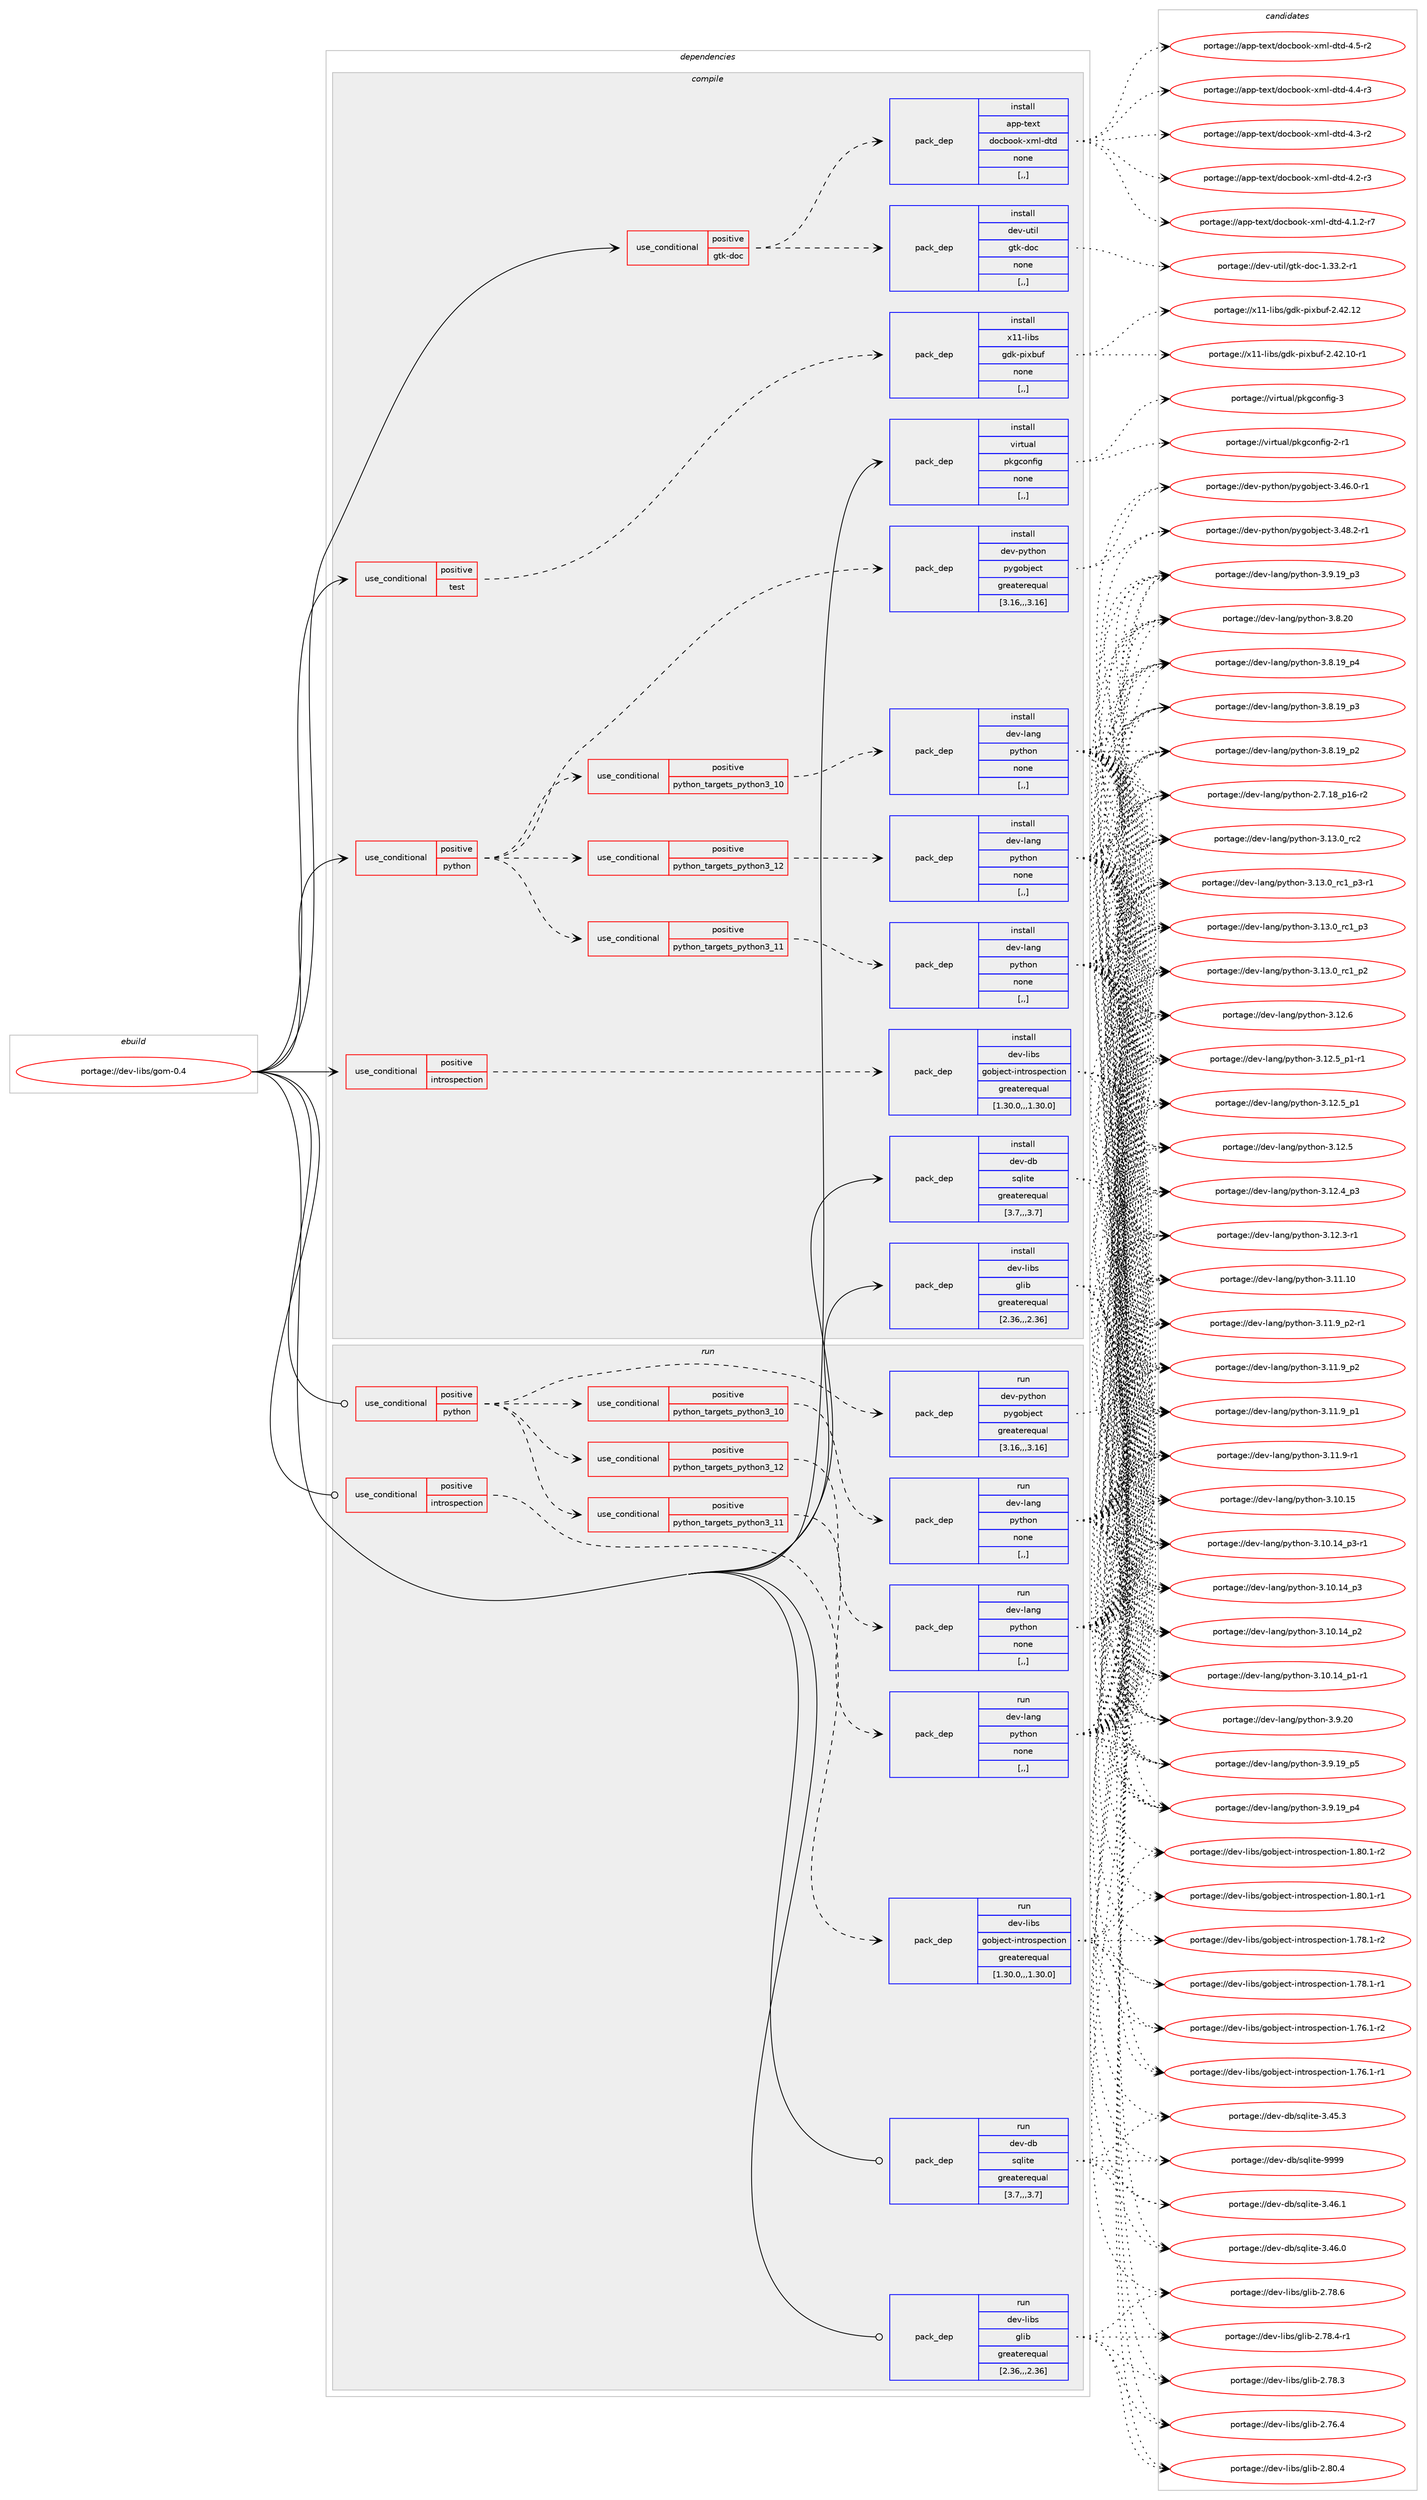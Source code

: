 digraph prolog {

# *************
# Graph options
# *************

newrank=true;
concentrate=true;
compound=true;
graph [rankdir=LR,fontname=Helvetica,fontsize=10,ranksep=1.5];#, ranksep=2.5, nodesep=0.2];
edge  [arrowhead=vee];
node  [fontname=Helvetica,fontsize=10];

# **********
# The ebuild
# **********

subgraph cluster_leftcol {
color=gray;
label=<<i>ebuild</i>>;
id [label="portage://dev-libs/gom-0.4", color=red, width=4, href="../dev-libs/gom-0.4.svg"];
}

# ****************
# The dependencies
# ****************

subgraph cluster_midcol {
color=gray;
label=<<i>dependencies</i>>;
subgraph cluster_compile {
fillcolor="#eeeeee";
style=filled;
label=<<i>compile</i>>;
subgraph cond156563 {
dependency602682 [label=<<TABLE BORDER="0" CELLBORDER="1" CELLSPACING="0" CELLPADDING="4"><TR><TD ROWSPAN="3" CELLPADDING="10">use_conditional</TD></TR><TR><TD>positive</TD></TR><TR><TD>gtk-doc</TD></TR></TABLE>>, shape=none, color=red];
subgraph pack441375 {
dependency602683 [label=<<TABLE BORDER="0" CELLBORDER="1" CELLSPACING="0" CELLPADDING="4" WIDTH="220"><TR><TD ROWSPAN="6" CELLPADDING="30">pack_dep</TD></TR><TR><TD WIDTH="110">install</TD></TR><TR><TD>dev-util</TD></TR><TR><TD>gtk-doc</TD></TR><TR><TD>none</TD></TR><TR><TD>[,,]</TD></TR></TABLE>>, shape=none, color=blue];
}
dependency602682:e -> dependency602683:w [weight=20,style="dashed",arrowhead="vee"];
subgraph pack441376 {
dependency602684 [label=<<TABLE BORDER="0" CELLBORDER="1" CELLSPACING="0" CELLPADDING="4" WIDTH="220"><TR><TD ROWSPAN="6" CELLPADDING="30">pack_dep</TD></TR><TR><TD WIDTH="110">install</TD></TR><TR><TD>app-text</TD></TR><TR><TD>docbook-xml-dtd</TD></TR><TR><TD>none</TD></TR><TR><TD>[,,]</TD></TR></TABLE>>, shape=none, color=blue];
}
dependency602682:e -> dependency602684:w [weight=20,style="dashed",arrowhead="vee"];
}
id:e -> dependency602682:w [weight=20,style="solid",arrowhead="vee"];
subgraph cond156564 {
dependency602685 [label=<<TABLE BORDER="0" CELLBORDER="1" CELLSPACING="0" CELLPADDING="4"><TR><TD ROWSPAN="3" CELLPADDING="10">use_conditional</TD></TR><TR><TD>positive</TD></TR><TR><TD>introspection</TD></TR></TABLE>>, shape=none, color=red];
subgraph pack441377 {
dependency602686 [label=<<TABLE BORDER="0" CELLBORDER="1" CELLSPACING="0" CELLPADDING="4" WIDTH="220"><TR><TD ROWSPAN="6" CELLPADDING="30">pack_dep</TD></TR><TR><TD WIDTH="110">install</TD></TR><TR><TD>dev-libs</TD></TR><TR><TD>gobject-introspection</TD></TR><TR><TD>greaterequal</TD></TR><TR><TD>[1.30.0,,,1.30.0]</TD></TR></TABLE>>, shape=none, color=blue];
}
dependency602685:e -> dependency602686:w [weight=20,style="dashed",arrowhead="vee"];
}
id:e -> dependency602685:w [weight=20,style="solid",arrowhead="vee"];
subgraph cond156565 {
dependency602687 [label=<<TABLE BORDER="0" CELLBORDER="1" CELLSPACING="0" CELLPADDING="4"><TR><TD ROWSPAN="3" CELLPADDING="10">use_conditional</TD></TR><TR><TD>positive</TD></TR><TR><TD>python</TD></TR></TABLE>>, shape=none, color=red];
subgraph cond156566 {
dependency602688 [label=<<TABLE BORDER="0" CELLBORDER="1" CELLSPACING="0" CELLPADDING="4"><TR><TD ROWSPAN="3" CELLPADDING="10">use_conditional</TD></TR><TR><TD>positive</TD></TR><TR><TD>python_targets_python3_10</TD></TR></TABLE>>, shape=none, color=red];
subgraph pack441378 {
dependency602689 [label=<<TABLE BORDER="0" CELLBORDER="1" CELLSPACING="0" CELLPADDING="4" WIDTH="220"><TR><TD ROWSPAN="6" CELLPADDING="30">pack_dep</TD></TR><TR><TD WIDTH="110">install</TD></TR><TR><TD>dev-lang</TD></TR><TR><TD>python</TD></TR><TR><TD>none</TD></TR><TR><TD>[,,]</TD></TR></TABLE>>, shape=none, color=blue];
}
dependency602688:e -> dependency602689:w [weight=20,style="dashed",arrowhead="vee"];
}
dependency602687:e -> dependency602688:w [weight=20,style="dashed",arrowhead="vee"];
subgraph cond156567 {
dependency602690 [label=<<TABLE BORDER="0" CELLBORDER="1" CELLSPACING="0" CELLPADDING="4"><TR><TD ROWSPAN="3" CELLPADDING="10">use_conditional</TD></TR><TR><TD>positive</TD></TR><TR><TD>python_targets_python3_11</TD></TR></TABLE>>, shape=none, color=red];
subgraph pack441379 {
dependency602691 [label=<<TABLE BORDER="0" CELLBORDER="1" CELLSPACING="0" CELLPADDING="4" WIDTH="220"><TR><TD ROWSPAN="6" CELLPADDING="30">pack_dep</TD></TR><TR><TD WIDTH="110">install</TD></TR><TR><TD>dev-lang</TD></TR><TR><TD>python</TD></TR><TR><TD>none</TD></TR><TR><TD>[,,]</TD></TR></TABLE>>, shape=none, color=blue];
}
dependency602690:e -> dependency602691:w [weight=20,style="dashed",arrowhead="vee"];
}
dependency602687:e -> dependency602690:w [weight=20,style="dashed",arrowhead="vee"];
subgraph cond156568 {
dependency602692 [label=<<TABLE BORDER="0" CELLBORDER="1" CELLSPACING="0" CELLPADDING="4"><TR><TD ROWSPAN="3" CELLPADDING="10">use_conditional</TD></TR><TR><TD>positive</TD></TR><TR><TD>python_targets_python3_12</TD></TR></TABLE>>, shape=none, color=red];
subgraph pack441380 {
dependency602693 [label=<<TABLE BORDER="0" CELLBORDER="1" CELLSPACING="0" CELLPADDING="4" WIDTH="220"><TR><TD ROWSPAN="6" CELLPADDING="30">pack_dep</TD></TR><TR><TD WIDTH="110">install</TD></TR><TR><TD>dev-lang</TD></TR><TR><TD>python</TD></TR><TR><TD>none</TD></TR><TR><TD>[,,]</TD></TR></TABLE>>, shape=none, color=blue];
}
dependency602692:e -> dependency602693:w [weight=20,style="dashed",arrowhead="vee"];
}
dependency602687:e -> dependency602692:w [weight=20,style="dashed",arrowhead="vee"];
subgraph pack441381 {
dependency602694 [label=<<TABLE BORDER="0" CELLBORDER="1" CELLSPACING="0" CELLPADDING="4" WIDTH="220"><TR><TD ROWSPAN="6" CELLPADDING="30">pack_dep</TD></TR><TR><TD WIDTH="110">install</TD></TR><TR><TD>dev-python</TD></TR><TR><TD>pygobject</TD></TR><TR><TD>greaterequal</TD></TR><TR><TD>[3.16,,,3.16]</TD></TR></TABLE>>, shape=none, color=blue];
}
dependency602687:e -> dependency602694:w [weight=20,style="dashed",arrowhead="vee"];
}
id:e -> dependency602687:w [weight=20,style="solid",arrowhead="vee"];
subgraph cond156569 {
dependency602695 [label=<<TABLE BORDER="0" CELLBORDER="1" CELLSPACING="0" CELLPADDING="4"><TR><TD ROWSPAN="3" CELLPADDING="10">use_conditional</TD></TR><TR><TD>positive</TD></TR><TR><TD>test</TD></TR></TABLE>>, shape=none, color=red];
subgraph pack441382 {
dependency602696 [label=<<TABLE BORDER="0" CELLBORDER="1" CELLSPACING="0" CELLPADDING="4" WIDTH="220"><TR><TD ROWSPAN="6" CELLPADDING="30">pack_dep</TD></TR><TR><TD WIDTH="110">install</TD></TR><TR><TD>x11-libs</TD></TR><TR><TD>gdk-pixbuf</TD></TR><TR><TD>none</TD></TR><TR><TD>[,,]</TD></TR></TABLE>>, shape=none, color=blue];
}
dependency602695:e -> dependency602696:w [weight=20,style="dashed",arrowhead="vee"];
}
id:e -> dependency602695:w [weight=20,style="solid",arrowhead="vee"];
subgraph pack441383 {
dependency602697 [label=<<TABLE BORDER="0" CELLBORDER="1" CELLSPACING="0" CELLPADDING="4" WIDTH="220"><TR><TD ROWSPAN="6" CELLPADDING="30">pack_dep</TD></TR><TR><TD WIDTH="110">install</TD></TR><TR><TD>dev-db</TD></TR><TR><TD>sqlite</TD></TR><TR><TD>greaterequal</TD></TR><TR><TD>[3.7,,,3.7]</TD></TR></TABLE>>, shape=none, color=blue];
}
id:e -> dependency602697:w [weight=20,style="solid",arrowhead="vee"];
subgraph pack441384 {
dependency602698 [label=<<TABLE BORDER="0" CELLBORDER="1" CELLSPACING="0" CELLPADDING="4" WIDTH="220"><TR><TD ROWSPAN="6" CELLPADDING="30">pack_dep</TD></TR><TR><TD WIDTH="110">install</TD></TR><TR><TD>dev-libs</TD></TR><TR><TD>glib</TD></TR><TR><TD>greaterequal</TD></TR><TR><TD>[2.36,,,2.36]</TD></TR></TABLE>>, shape=none, color=blue];
}
id:e -> dependency602698:w [weight=20,style="solid",arrowhead="vee"];
subgraph pack441385 {
dependency602699 [label=<<TABLE BORDER="0" CELLBORDER="1" CELLSPACING="0" CELLPADDING="4" WIDTH="220"><TR><TD ROWSPAN="6" CELLPADDING="30">pack_dep</TD></TR><TR><TD WIDTH="110">install</TD></TR><TR><TD>virtual</TD></TR><TR><TD>pkgconfig</TD></TR><TR><TD>none</TD></TR><TR><TD>[,,]</TD></TR></TABLE>>, shape=none, color=blue];
}
id:e -> dependency602699:w [weight=20,style="solid",arrowhead="vee"];
}
subgraph cluster_compileandrun {
fillcolor="#eeeeee";
style=filled;
label=<<i>compile and run</i>>;
}
subgraph cluster_run {
fillcolor="#eeeeee";
style=filled;
label=<<i>run</i>>;
subgraph cond156570 {
dependency602700 [label=<<TABLE BORDER="0" CELLBORDER="1" CELLSPACING="0" CELLPADDING="4"><TR><TD ROWSPAN="3" CELLPADDING="10">use_conditional</TD></TR><TR><TD>positive</TD></TR><TR><TD>introspection</TD></TR></TABLE>>, shape=none, color=red];
subgraph pack441386 {
dependency602701 [label=<<TABLE BORDER="0" CELLBORDER="1" CELLSPACING="0" CELLPADDING="4" WIDTH="220"><TR><TD ROWSPAN="6" CELLPADDING="30">pack_dep</TD></TR><TR><TD WIDTH="110">run</TD></TR><TR><TD>dev-libs</TD></TR><TR><TD>gobject-introspection</TD></TR><TR><TD>greaterequal</TD></TR><TR><TD>[1.30.0,,,1.30.0]</TD></TR></TABLE>>, shape=none, color=blue];
}
dependency602700:e -> dependency602701:w [weight=20,style="dashed",arrowhead="vee"];
}
id:e -> dependency602700:w [weight=20,style="solid",arrowhead="odot"];
subgraph cond156571 {
dependency602702 [label=<<TABLE BORDER="0" CELLBORDER="1" CELLSPACING="0" CELLPADDING="4"><TR><TD ROWSPAN="3" CELLPADDING="10">use_conditional</TD></TR><TR><TD>positive</TD></TR><TR><TD>python</TD></TR></TABLE>>, shape=none, color=red];
subgraph cond156572 {
dependency602703 [label=<<TABLE BORDER="0" CELLBORDER="1" CELLSPACING="0" CELLPADDING="4"><TR><TD ROWSPAN="3" CELLPADDING="10">use_conditional</TD></TR><TR><TD>positive</TD></TR><TR><TD>python_targets_python3_10</TD></TR></TABLE>>, shape=none, color=red];
subgraph pack441387 {
dependency602704 [label=<<TABLE BORDER="0" CELLBORDER="1" CELLSPACING="0" CELLPADDING="4" WIDTH="220"><TR><TD ROWSPAN="6" CELLPADDING="30">pack_dep</TD></TR><TR><TD WIDTH="110">run</TD></TR><TR><TD>dev-lang</TD></TR><TR><TD>python</TD></TR><TR><TD>none</TD></TR><TR><TD>[,,]</TD></TR></TABLE>>, shape=none, color=blue];
}
dependency602703:e -> dependency602704:w [weight=20,style="dashed",arrowhead="vee"];
}
dependency602702:e -> dependency602703:w [weight=20,style="dashed",arrowhead="vee"];
subgraph cond156573 {
dependency602705 [label=<<TABLE BORDER="0" CELLBORDER="1" CELLSPACING="0" CELLPADDING="4"><TR><TD ROWSPAN="3" CELLPADDING="10">use_conditional</TD></TR><TR><TD>positive</TD></TR><TR><TD>python_targets_python3_11</TD></TR></TABLE>>, shape=none, color=red];
subgraph pack441388 {
dependency602706 [label=<<TABLE BORDER="0" CELLBORDER="1" CELLSPACING="0" CELLPADDING="4" WIDTH="220"><TR><TD ROWSPAN="6" CELLPADDING="30">pack_dep</TD></TR><TR><TD WIDTH="110">run</TD></TR><TR><TD>dev-lang</TD></TR><TR><TD>python</TD></TR><TR><TD>none</TD></TR><TR><TD>[,,]</TD></TR></TABLE>>, shape=none, color=blue];
}
dependency602705:e -> dependency602706:w [weight=20,style="dashed",arrowhead="vee"];
}
dependency602702:e -> dependency602705:w [weight=20,style="dashed",arrowhead="vee"];
subgraph cond156574 {
dependency602707 [label=<<TABLE BORDER="0" CELLBORDER="1" CELLSPACING="0" CELLPADDING="4"><TR><TD ROWSPAN="3" CELLPADDING="10">use_conditional</TD></TR><TR><TD>positive</TD></TR><TR><TD>python_targets_python3_12</TD></TR></TABLE>>, shape=none, color=red];
subgraph pack441389 {
dependency602708 [label=<<TABLE BORDER="0" CELLBORDER="1" CELLSPACING="0" CELLPADDING="4" WIDTH="220"><TR><TD ROWSPAN="6" CELLPADDING="30">pack_dep</TD></TR><TR><TD WIDTH="110">run</TD></TR><TR><TD>dev-lang</TD></TR><TR><TD>python</TD></TR><TR><TD>none</TD></TR><TR><TD>[,,]</TD></TR></TABLE>>, shape=none, color=blue];
}
dependency602707:e -> dependency602708:w [weight=20,style="dashed",arrowhead="vee"];
}
dependency602702:e -> dependency602707:w [weight=20,style="dashed",arrowhead="vee"];
subgraph pack441390 {
dependency602709 [label=<<TABLE BORDER="0" CELLBORDER="1" CELLSPACING="0" CELLPADDING="4" WIDTH="220"><TR><TD ROWSPAN="6" CELLPADDING="30">pack_dep</TD></TR><TR><TD WIDTH="110">run</TD></TR><TR><TD>dev-python</TD></TR><TR><TD>pygobject</TD></TR><TR><TD>greaterequal</TD></TR><TR><TD>[3.16,,,3.16]</TD></TR></TABLE>>, shape=none, color=blue];
}
dependency602702:e -> dependency602709:w [weight=20,style="dashed",arrowhead="vee"];
}
id:e -> dependency602702:w [weight=20,style="solid",arrowhead="odot"];
subgraph pack441391 {
dependency602710 [label=<<TABLE BORDER="0" CELLBORDER="1" CELLSPACING="0" CELLPADDING="4" WIDTH="220"><TR><TD ROWSPAN="6" CELLPADDING="30">pack_dep</TD></TR><TR><TD WIDTH="110">run</TD></TR><TR><TD>dev-db</TD></TR><TR><TD>sqlite</TD></TR><TR><TD>greaterequal</TD></TR><TR><TD>[3.7,,,3.7]</TD></TR></TABLE>>, shape=none, color=blue];
}
id:e -> dependency602710:w [weight=20,style="solid",arrowhead="odot"];
subgraph pack441392 {
dependency602711 [label=<<TABLE BORDER="0" CELLBORDER="1" CELLSPACING="0" CELLPADDING="4" WIDTH="220"><TR><TD ROWSPAN="6" CELLPADDING="30">pack_dep</TD></TR><TR><TD WIDTH="110">run</TD></TR><TR><TD>dev-libs</TD></TR><TR><TD>glib</TD></TR><TR><TD>greaterequal</TD></TR><TR><TD>[2.36,,,2.36]</TD></TR></TABLE>>, shape=none, color=blue];
}
id:e -> dependency602711:w [weight=20,style="solid",arrowhead="odot"];
}
}

# **************
# The candidates
# **************

subgraph cluster_choices {
rank=same;
color=gray;
label=<<i>candidates</i>>;

subgraph choice441375 {
color=black;
nodesep=1;
choice10010111845117116105108471031161074510011199454946515146504511449 [label="portage://dev-util/gtk-doc-1.33.2-r1", color=red, width=4,href="../dev-util/gtk-doc-1.33.2-r1.svg"];
dependency602683:e -> choice10010111845117116105108471031161074510011199454946515146504511449:w [style=dotted,weight="100"];
}
subgraph choice441376 {
color=black;
nodesep=1;
choice97112112451161011201164710011199981111111074512010910845100116100455246534511450 [label="portage://app-text/docbook-xml-dtd-4.5-r2", color=red, width=4,href="../app-text/docbook-xml-dtd-4.5-r2.svg"];
choice97112112451161011201164710011199981111111074512010910845100116100455246524511451 [label="portage://app-text/docbook-xml-dtd-4.4-r3", color=red, width=4,href="../app-text/docbook-xml-dtd-4.4-r3.svg"];
choice97112112451161011201164710011199981111111074512010910845100116100455246514511450 [label="portage://app-text/docbook-xml-dtd-4.3-r2", color=red, width=4,href="../app-text/docbook-xml-dtd-4.3-r2.svg"];
choice97112112451161011201164710011199981111111074512010910845100116100455246504511451 [label="portage://app-text/docbook-xml-dtd-4.2-r3", color=red, width=4,href="../app-text/docbook-xml-dtd-4.2-r3.svg"];
choice971121124511610112011647100111999811111110745120109108451001161004552464946504511455 [label="portage://app-text/docbook-xml-dtd-4.1.2-r7", color=red, width=4,href="../app-text/docbook-xml-dtd-4.1.2-r7.svg"];
dependency602684:e -> choice97112112451161011201164710011199981111111074512010910845100116100455246534511450:w [style=dotted,weight="100"];
dependency602684:e -> choice97112112451161011201164710011199981111111074512010910845100116100455246524511451:w [style=dotted,weight="100"];
dependency602684:e -> choice97112112451161011201164710011199981111111074512010910845100116100455246514511450:w [style=dotted,weight="100"];
dependency602684:e -> choice97112112451161011201164710011199981111111074512010910845100116100455246504511451:w [style=dotted,weight="100"];
dependency602684:e -> choice971121124511610112011647100111999811111110745120109108451001161004552464946504511455:w [style=dotted,weight="100"];
}
subgraph choice441377 {
color=black;
nodesep=1;
choice10010111845108105981154710311198106101991164510511011611411111511210199116105111110454946564846494511450 [label="portage://dev-libs/gobject-introspection-1.80.1-r2", color=red, width=4,href="../dev-libs/gobject-introspection-1.80.1-r2.svg"];
choice10010111845108105981154710311198106101991164510511011611411111511210199116105111110454946564846494511449 [label="portage://dev-libs/gobject-introspection-1.80.1-r1", color=red, width=4,href="../dev-libs/gobject-introspection-1.80.1-r1.svg"];
choice10010111845108105981154710311198106101991164510511011611411111511210199116105111110454946555646494511450 [label="portage://dev-libs/gobject-introspection-1.78.1-r2", color=red, width=4,href="../dev-libs/gobject-introspection-1.78.1-r2.svg"];
choice10010111845108105981154710311198106101991164510511011611411111511210199116105111110454946555646494511449 [label="portage://dev-libs/gobject-introspection-1.78.1-r1", color=red, width=4,href="../dev-libs/gobject-introspection-1.78.1-r1.svg"];
choice10010111845108105981154710311198106101991164510511011611411111511210199116105111110454946555446494511450 [label="portage://dev-libs/gobject-introspection-1.76.1-r2", color=red, width=4,href="../dev-libs/gobject-introspection-1.76.1-r2.svg"];
choice10010111845108105981154710311198106101991164510511011611411111511210199116105111110454946555446494511449 [label="portage://dev-libs/gobject-introspection-1.76.1-r1", color=red, width=4,href="../dev-libs/gobject-introspection-1.76.1-r1.svg"];
dependency602686:e -> choice10010111845108105981154710311198106101991164510511011611411111511210199116105111110454946564846494511450:w [style=dotted,weight="100"];
dependency602686:e -> choice10010111845108105981154710311198106101991164510511011611411111511210199116105111110454946564846494511449:w [style=dotted,weight="100"];
dependency602686:e -> choice10010111845108105981154710311198106101991164510511011611411111511210199116105111110454946555646494511450:w [style=dotted,weight="100"];
dependency602686:e -> choice10010111845108105981154710311198106101991164510511011611411111511210199116105111110454946555646494511449:w [style=dotted,weight="100"];
dependency602686:e -> choice10010111845108105981154710311198106101991164510511011611411111511210199116105111110454946555446494511450:w [style=dotted,weight="100"];
dependency602686:e -> choice10010111845108105981154710311198106101991164510511011611411111511210199116105111110454946555446494511449:w [style=dotted,weight="100"];
}
subgraph choice441378 {
color=black;
nodesep=1;
choice10010111845108971101034711212111610411111045514649514648951149950 [label="portage://dev-lang/python-3.13.0_rc2", color=red, width=4,href="../dev-lang/python-3.13.0_rc2.svg"];
choice1001011184510897110103471121211161041111104551464951464895114994995112514511449 [label="portage://dev-lang/python-3.13.0_rc1_p3-r1", color=red, width=4,href="../dev-lang/python-3.13.0_rc1_p3-r1.svg"];
choice100101118451089711010347112121116104111110455146495146489511499499511251 [label="portage://dev-lang/python-3.13.0_rc1_p3", color=red, width=4,href="../dev-lang/python-3.13.0_rc1_p3.svg"];
choice100101118451089711010347112121116104111110455146495146489511499499511250 [label="portage://dev-lang/python-3.13.0_rc1_p2", color=red, width=4,href="../dev-lang/python-3.13.0_rc1_p2.svg"];
choice10010111845108971101034711212111610411111045514649504654 [label="portage://dev-lang/python-3.12.6", color=red, width=4,href="../dev-lang/python-3.12.6.svg"];
choice1001011184510897110103471121211161041111104551464950465395112494511449 [label="portage://dev-lang/python-3.12.5_p1-r1", color=red, width=4,href="../dev-lang/python-3.12.5_p1-r1.svg"];
choice100101118451089711010347112121116104111110455146495046539511249 [label="portage://dev-lang/python-3.12.5_p1", color=red, width=4,href="../dev-lang/python-3.12.5_p1.svg"];
choice10010111845108971101034711212111610411111045514649504653 [label="portage://dev-lang/python-3.12.5", color=red, width=4,href="../dev-lang/python-3.12.5.svg"];
choice100101118451089711010347112121116104111110455146495046529511251 [label="portage://dev-lang/python-3.12.4_p3", color=red, width=4,href="../dev-lang/python-3.12.4_p3.svg"];
choice100101118451089711010347112121116104111110455146495046514511449 [label="portage://dev-lang/python-3.12.3-r1", color=red, width=4,href="../dev-lang/python-3.12.3-r1.svg"];
choice1001011184510897110103471121211161041111104551464949464948 [label="portage://dev-lang/python-3.11.10", color=red, width=4,href="../dev-lang/python-3.11.10.svg"];
choice1001011184510897110103471121211161041111104551464949465795112504511449 [label="portage://dev-lang/python-3.11.9_p2-r1", color=red, width=4,href="../dev-lang/python-3.11.9_p2-r1.svg"];
choice100101118451089711010347112121116104111110455146494946579511250 [label="portage://dev-lang/python-3.11.9_p2", color=red, width=4,href="../dev-lang/python-3.11.9_p2.svg"];
choice100101118451089711010347112121116104111110455146494946579511249 [label="portage://dev-lang/python-3.11.9_p1", color=red, width=4,href="../dev-lang/python-3.11.9_p1.svg"];
choice100101118451089711010347112121116104111110455146494946574511449 [label="portage://dev-lang/python-3.11.9-r1", color=red, width=4,href="../dev-lang/python-3.11.9-r1.svg"];
choice1001011184510897110103471121211161041111104551464948464953 [label="portage://dev-lang/python-3.10.15", color=red, width=4,href="../dev-lang/python-3.10.15.svg"];
choice100101118451089711010347112121116104111110455146494846495295112514511449 [label="portage://dev-lang/python-3.10.14_p3-r1", color=red, width=4,href="../dev-lang/python-3.10.14_p3-r1.svg"];
choice10010111845108971101034711212111610411111045514649484649529511251 [label="portage://dev-lang/python-3.10.14_p3", color=red, width=4,href="../dev-lang/python-3.10.14_p3.svg"];
choice10010111845108971101034711212111610411111045514649484649529511250 [label="portage://dev-lang/python-3.10.14_p2", color=red, width=4,href="../dev-lang/python-3.10.14_p2.svg"];
choice100101118451089711010347112121116104111110455146494846495295112494511449 [label="portage://dev-lang/python-3.10.14_p1-r1", color=red, width=4,href="../dev-lang/python-3.10.14_p1-r1.svg"];
choice10010111845108971101034711212111610411111045514657465048 [label="portage://dev-lang/python-3.9.20", color=red, width=4,href="../dev-lang/python-3.9.20.svg"];
choice100101118451089711010347112121116104111110455146574649579511253 [label="portage://dev-lang/python-3.9.19_p5", color=red, width=4,href="../dev-lang/python-3.9.19_p5.svg"];
choice100101118451089711010347112121116104111110455146574649579511252 [label="portage://dev-lang/python-3.9.19_p4", color=red, width=4,href="../dev-lang/python-3.9.19_p4.svg"];
choice100101118451089711010347112121116104111110455146574649579511251 [label="portage://dev-lang/python-3.9.19_p3", color=red, width=4,href="../dev-lang/python-3.9.19_p3.svg"];
choice10010111845108971101034711212111610411111045514656465048 [label="portage://dev-lang/python-3.8.20", color=red, width=4,href="../dev-lang/python-3.8.20.svg"];
choice100101118451089711010347112121116104111110455146564649579511252 [label="portage://dev-lang/python-3.8.19_p4", color=red, width=4,href="../dev-lang/python-3.8.19_p4.svg"];
choice100101118451089711010347112121116104111110455146564649579511251 [label="portage://dev-lang/python-3.8.19_p3", color=red, width=4,href="../dev-lang/python-3.8.19_p3.svg"];
choice100101118451089711010347112121116104111110455146564649579511250 [label="portage://dev-lang/python-3.8.19_p2", color=red, width=4,href="../dev-lang/python-3.8.19_p2.svg"];
choice100101118451089711010347112121116104111110455046554649569511249544511450 [label="portage://dev-lang/python-2.7.18_p16-r2", color=red, width=4,href="../dev-lang/python-2.7.18_p16-r2.svg"];
dependency602689:e -> choice10010111845108971101034711212111610411111045514649514648951149950:w [style=dotted,weight="100"];
dependency602689:e -> choice1001011184510897110103471121211161041111104551464951464895114994995112514511449:w [style=dotted,weight="100"];
dependency602689:e -> choice100101118451089711010347112121116104111110455146495146489511499499511251:w [style=dotted,weight="100"];
dependency602689:e -> choice100101118451089711010347112121116104111110455146495146489511499499511250:w [style=dotted,weight="100"];
dependency602689:e -> choice10010111845108971101034711212111610411111045514649504654:w [style=dotted,weight="100"];
dependency602689:e -> choice1001011184510897110103471121211161041111104551464950465395112494511449:w [style=dotted,weight="100"];
dependency602689:e -> choice100101118451089711010347112121116104111110455146495046539511249:w [style=dotted,weight="100"];
dependency602689:e -> choice10010111845108971101034711212111610411111045514649504653:w [style=dotted,weight="100"];
dependency602689:e -> choice100101118451089711010347112121116104111110455146495046529511251:w [style=dotted,weight="100"];
dependency602689:e -> choice100101118451089711010347112121116104111110455146495046514511449:w [style=dotted,weight="100"];
dependency602689:e -> choice1001011184510897110103471121211161041111104551464949464948:w [style=dotted,weight="100"];
dependency602689:e -> choice1001011184510897110103471121211161041111104551464949465795112504511449:w [style=dotted,weight="100"];
dependency602689:e -> choice100101118451089711010347112121116104111110455146494946579511250:w [style=dotted,weight="100"];
dependency602689:e -> choice100101118451089711010347112121116104111110455146494946579511249:w [style=dotted,weight="100"];
dependency602689:e -> choice100101118451089711010347112121116104111110455146494946574511449:w [style=dotted,weight="100"];
dependency602689:e -> choice1001011184510897110103471121211161041111104551464948464953:w [style=dotted,weight="100"];
dependency602689:e -> choice100101118451089711010347112121116104111110455146494846495295112514511449:w [style=dotted,weight="100"];
dependency602689:e -> choice10010111845108971101034711212111610411111045514649484649529511251:w [style=dotted,weight="100"];
dependency602689:e -> choice10010111845108971101034711212111610411111045514649484649529511250:w [style=dotted,weight="100"];
dependency602689:e -> choice100101118451089711010347112121116104111110455146494846495295112494511449:w [style=dotted,weight="100"];
dependency602689:e -> choice10010111845108971101034711212111610411111045514657465048:w [style=dotted,weight="100"];
dependency602689:e -> choice100101118451089711010347112121116104111110455146574649579511253:w [style=dotted,weight="100"];
dependency602689:e -> choice100101118451089711010347112121116104111110455146574649579511252:w [style=dotted,weight="100"];
dependency602689:e -> choice100101118451089711010347112121116104111110455146574649579511251:w [style=dotted,weight="100"];
dependency602689:e -> choice10010111845108971101034711212111610411111045514656465048:w [style=dotted,weight="100"];
dependency602689:e -> choice100101118451089711010347112121116104111110455146564649579511252:w [style=dotted,weight="100"];
dependency602689:e -> choice100101118451089711010347112121116104111110455146564649579511251:w [style=dotted,weight="100"];
dependency602689:e -> choice100101118451089711010347112121116104111110455146564649579511250:w [style=dotted,weight="100"];
dependency602689:e -> choice100101118451089711010347112121116104111110455046554649569511249544511450:w [style=dotted,weight="100"];
}
subgraph choice441379 {
color=black;
nodesep=1;
choice10010111845108971101034711212111610411111045514649514648951149950 [label="portage://dev-lang/python-3.13.0_rc2", color=red, width=4,href="../dev-lang/python-3.13.0_rc2.svg"];
choice1001011184510897110103471121211161041111104551464951464895114994995112514511449 [label="portage://dev-lang/python-3.13.0_rc1_p3-r1", color=red, width=4,href="../dev-lang/python-3.13.0_rc1_p3-r1.svg"];
choice100101118451089711010347112121116104111110455146495146489511499499511251 [label="portage://dev-lang/python-3.13.0_rc1_p3", color=red, width=4,href="../dev-lang/python-3.13.0_rc1_p3.svg"];
choice100101118451089711010347112121116104111110455146495146489511499499511250 [label="portage://dev-lang/python-3.13.0_rc1_p2", color=red, width=4,href="../dev-lang/python-3.13.0_rc1_p2.svg"];
choice10010111845108971101034711212111610411111045514649504654 [label="portage://dev-lang/python-3.12.6", color=red, width=4,href="../dev-lang/python-3.12.6.svg"];
choice1001011184510897110103471121211161041111104551464950465395112494511449 [label="portage://dev-lang/python-3.12.5_p1-r1", color=red, width=4,href="../dev-lang/python-3.12.5_p1-r1.svg"];
choice100101118451089711010347112121116104111110455146495046539511249 [label="portage://dev-lang/python-3.12.5_p1", color=red, width=4,href="../dev-lang/python-3.12.5_p1.svg"];
choice10010111845108971101034711212111610411111045514649504653 [label="portage://dev-lang/python-3.12.5", color=red, width=4,href="../dev-lang/python-3.12.5.svg"];
choice100101118451089711010347112121116104111110455146495046529511251 [label="portage://dev-lang/python-3.12.4_p3", color=red, width=4,href="../dev-lang/python-3.12.4_p3.svg"];
choice100101118451089711010347112121116104111110455146495046514511449 [label="portage://dev-lang/python-3.12.3-r1", color=red, width=4,href="../dev-lang/python-3.12.3-r1.svg"];
choice1001011184510897110103471121211161041111104551464949464948 [label="portage://dev-lang/python-3.11.10", color=red, width=4,href="../dev-lang/python-3.11.10.svg"];
choice1001011184510897110103471121211161041111104551464949465795112504511449 [label="portage://dev-lang/python-3.11.9_p2-r1", color=red, width=4,href="../dev-lang/python-3.11.9_p2-r1.svg"];
choice100101118451089711010347112121116104111110455146494946579511250 [label="portage://dev-lang/python-3.11.9_p2", color=red, width=4,href="../dev-lang/python-3.11.9_p2.svg"];
choice100101118451089711010347112121116104111110455146494946579511249 [label="portage://dev-lang/python-3.11.9_p1", color=red, width=4,href="../dev-lang/python-3.11.9_p1.svg"];
choice100101118451089711010347112121116104111110455146494946574511449 [label="portage://dev-lang/python-3.11.9-r1", color=red, width=4,href="../dev-lang/python-3.11.9-r1.svg"];
choice1001011184510897110103471121211161041111104551464948464953 [label="portage://dev-lang/python-3.10.15", color=red, width=4,href="../dev-lang/python-3.10.15.svg"];
choice100101118451089711010347112121116104111110455146494846495295112514511449 [label="portage://dev-lang/python-3.10.14_p3-r1", color=red, width=4,href="../dev-lang/python-3.10.14_p3-r1.svg"];
choice10010111845108971101034711212111610411111045514649484649529511251 [label="portage://dev-lang/python-3.10.14_p3", color=red, width=4,href="../dev-lang/python-3.10.14_p3.svg"];
choice10010111845108971101034711212111610411111045514649484649529511250 [label="portage://dev-lang/python-3.10.14_p2", color=red, width=4,href="../dev-lang/python-3.10.14_p2.svg"];
choice100101118451089711010347112121116104111110455146494846495295112494511449 [label="portage://dev-lang/python-3.10.14_p1-r1", color=red, width=4,href="../dev-lang/python-3.10.14_p1-r1.svg"];
choice10010111845108971101034711212111610411111045514657465048 [label="portage://dev-lang/python-3.9.20", color=red, width=4,href="../dev-lang/python-3.9.20.svg"];
choice100101118451089711010347112121116104111110455146574649579511253 [label="portage://dev-lang/python-3.9.19_p5", color=red, width=4,href="../dev-lang/python-3.9.19_p5.svg"];
choice100101118451089711010347112121116104111110455146574649579511252 [label="portage://dev-lang/python-3.9.19_p4", color=red, width=4,href="../dev-lang/python-3.9.19_p4.svg"];
choice100101118451089711010347112121116104111110455146574649579511251 [label="portage://dev-lang/python-3.9.19_p3", color=red, width=4,href="../dev-lang/python-3.9.19_p3.svg"];
choice10010111845108971101034711212111610411111045514656465048 [label="portage://dev-lang/python-3.8.20", color=red, width=4,href="../dev-lang/python-3.8.20.svg"];
choice100101118451089711010347112121116104111110455146564649579511252 [label="portage://dev-lang/python-3.8.19_p4", color=red, width=4,href="../dev-lang/python-3.8.19_p4.svg"];
choice100101118451089711010347112121116104111110455146564649579511251 [label="portage://dev-lang/python-3.8.19_p3", color=red, width=4,href="../dev-lang/python-3.8.19_p3.svg"];
choice100101118451089711010347112121116104111110455146564649579511250 [label="portage://dev-lang/python-3.8.19_p2", color=red, width=4,href="../dev-lang/python-3.8.19_p2.svg"];
choice100101118451089711010347112121116104111110455046554649569511249544511450 [label="portage://dev-lang/python-2.7.18_p16-r2", color=red, width=4,href="../dev-lang/python-2.7.18_p16-r2.svg"];
dependency602691:e -> choice10010111845108971101034711212111610411111045514649514648951149950:w [style=dotted,weight="100"];
dependency602691:e -> choice1001011184510897110103471121211161041111104551464951464895114994995112514511449:w [style=dotted,weight="100"];
dependency602691:e -> choice100101118451089711010347112121116104111110455146495146489511499499511251:w [style=dotted,weight="100"];
dependency602691:e -> choice100101118451089711010347112121116104111110455146495146489511499499511250:w [style=dotted,weight="100"];
dependency602691:e -> choice10010111845108971101034711212111610411111045514649504654:w [style=dotted,weight="100"];
dependency602691:e -> choice1001011184510897110103471121211161041111104551464950465395112494511449:w [style=dotted,weight="100"];
dependency602691:e -> choice100101118451089711010347112121116104111110455146495046539511249:w [style=dotted,weight="100"];
dependency602691:e -> choice10010111845108971101034711212111610411111045514649504653:w [style=dotted,weight="100"];
dependency602691:e -> choice100101118451089711010347112121116104111110455146495046529511251:w [style=dotted,weight="100"];
dependency602691:e -> choice100101118451089711010347112121116104111110455146495046514511449:w [style=dotted,weight="100"];
dependency602691:e -> choice1001011184510897110103471121211161041111104551464949464948:w [style=dotted,weight="100"];
dependency602691:e -> choice1001011184510897110103471121211161041111104551464949465795112504511449:w [style=dotted,weight="100"];
dependency602691:e -> choice100101118451089711010347112121116104111110455146494946579511250:w [style=dotted,weight="100"];
dependency602691:e -> choice100101118451089711010347112121116104111110455146494946579511249:w [style=dotted,weight="100"];
dependency602691:e -> choice100101118451089711010347112121116104111110455146494946574511449:w [style=dotted,weight="100"];
dependency602691:e -> choice1001011184510897110103471121211161041111104551464948464953:w [style=dotted,weight="100"];
dependency602691:e -> choice100101118451089711010347112121116104111110455146494846495295112514511449:w [style=dotted,weight="100"];
dependency602691:e -> choice10010111845108971101034711212111610411111045514649484649529511251:w [style=dotted,weight="100"];
dependency602691:e -> choice10010111845108971101034711212111610411111045514649484649529511250:w [style=dotted,weight="100"];
dependency602691:e -> choice100101118451089711010347112121116104111110455146494846495295112494511449:w [style=dotted,weight="100"];
dependency602691:e -> choice10010111845108971101034711212111610411111045514657465048:w [style=dotted,weight="100"];
dependency602691:e -> choice100101118451089711010347112121116104111110455146574649579511253:w [style=dotted,weight="100"];
dependency602691:e -> choice100101118451089711010347112121116104111110455146574649579511252:w [style=dotted,weight="100"];
dependency602691:e -> choice100101118451089711010347112121116104111110455146574649579511251:w [style=dotted,weight="100"];
dependency602691:e -> choice10010111845108971101034711212111610411111045514656465048:w [style=dotted,weight="100"];
dependency602691:e -> choice100101118451089711010347112121116104111110455146564649579511252:w [style=dotted,weight="100"];
dependency602691:e -> choice100101118451089711010347112121116104111110455146564649579511251:w [style=dotted,weight="100"];
dependency602691:e -> choice100101118451089711010347112121116104111110455146564649579511250:w [style=dotted,weight="100"];
dependency602691:e -> choice100101118451089711010347112121116104111110455046554649569511249544511450:w [style=dotted,weight="100"];
}
subgraph choice441380 {
color=black;
nodesep=1;
choice10010111845108971101034711212111610411111045514649514648951149950 [label="portage://dev-lang/python-3.13.0_rc2", color=red, width=4,href="../dev-lang/python-3.13.0_rc2.svg"];
choice1001011184510897110103471121211161041111104551464951464895114994995112514511449 [label="portage://dev-lang/python-3.13.0_rc1_p3-r1", color=red, width=4,href="../dev-lang/python-3.13.0_rc1_p3-r1.svg"];
choice100101118451089711010347112121116104111110455146495146489511499499511251 [label="portage://dev-lang/python-3.13.0_rc1_p3", color=red, width=4,href="../dev-lang/python-3.13.0_rc1_p3.svg"];
choice100101118451089711010347112121116104111110455146495146489511499499511250 [label="portage://dev-lang/python-3.13.0_rc1_p2", color=red, width=4,href="../dev-lang/python-3.13.0_rc1_p2.svg"];
choice10010111845108971101034711212111610411111045514649504654 [label="portage://dev-lang/python-3.12.6", color=red, width=4,href="../dev-lang/python-3.12.6.svg"];
choice1001011184510897110103471121211161041111104551464950465395112494511449 [label="portage://dev-lang/python-3.12.5_p1-r1", color=red, width=4,href="../dev-lang/python-3.12.5_p1-r1.svg"];
choice100101118451089711010347112121116104111110455146495046539511249 [label="portage://dev-lang/python-3.12.5_p1", color=red, width=4,href="../dev-lang/python-3.12.5_p1.svg"];
choice10010111845108971101034711212111610411111045514649504653 [label="portage://dev-lang/python-3.12.5", color=red, width=4,href="../dev-lang/python-3.12.5.svg"];
choice100101118451089711010347112121116104111110455146495046529511251 [label="portage://dev-lang/python-3.12.4_p3", color=red, width=4,href="../dev-lang/python-3.12.4_p3.svg"];
choice100101118451089711010347112121116104111110455146495046514511449 [label="portage://dev-lang/python-3.12.3-r1", color=red, width=4,href="../dev-lang/python-3.12.3-r1.svg"];
choice1001011184510897110103471121211161041111104551464949464948 [label="portage://dev-lang/python-3.11.10", color=red, width=4,href="../dev-lang/python-3.11.10.svg"];
choice1001011184510897110103471121211161041111104551464949465795112504511449 [label="portage://dev-lang/python-3.11.9_p2-r1", color=red, width=4,href="../dev-lang/python-3.11.9_p2-r1.svg"];
choice100101118451089711010347112121116104111110455146494946579511250 [label="portage://dev-lang/python-3.11.9_p2", color=red, width=4,href="../dev-lang/python-3.11.9_p2.svg"];
choice100101118451089711010347112121116104111110455146494946579511249 [label="portage://dev-lang/python-3.11.9_p1", color=red, width=4,href="../dev-lang/python-3.11.9_p1.svg"];
choice100101118451089711010347112121116104111110455146494946574511449 [label="portage://dev-lang/python-3.11.9-r1", color=red, width=4,href="../dev-lang/python-3.11.9-r1.svg"];
choice1001011184510897110103471121211161041111104551464948464953 [label="portage://dev-lang/python-3.10.15", color=red, width=4,href="../dev-lang/python-3.10.15.svg"];
choice100101118451089711010347112121116104111110455146494846495295112514511449 [label="portage://dev-lang/python-3.10.14_p3-r1", color=red, width=4,href="../dev-lang/python-3.10.14_p3-r1.svg"];
choice10010111845108971101034711212111610411111045514649484649529511251 [label="portage://dev-lang/python-3.10.14_p3", color=red, width=4,href="../dev-lang/python-3.10.14_p3.svg"];
choice10010111845108971101034711212111610411111045514649484649529511250 [label="portage://dev-lang/python-3.10.14_p2", color=red, width=4,href="../dev-lang/python-3.10.14_p2.svg"];
choice100101118451089711010347112121116104111110455146494846495295112494511449 [label="portage://dev-lang/python-3.10.14_p1-r1", color=red, width=4,href="../dev-lang/python-3.10.14_p1-r1.svg"];
choice10010111845108971101034711212111610411111045514657465048 [label="portage://dev-lang/python-3.9.20", color=red, width=4,href="../dev-lang/python-3.9.20.svg"];
choice100101118451089711010347112121116104111110455146574649579511253 [label="portage://dev-lang/python-3.9.19_p5", color=red, width=4,href="../dev-lang/python-3.9.19_p5.svg"];
choice100101118451089711010347112121116104111110455146574649579511252 [label="portage://dev-lang/python-3.9.19_p4", color=red, width=4,href="../dev-lang/python-3.9.19_p4.svg"];
choice100101118451089711010347112121116104111110455146574649579511251 [label="portage://dev-lang/python-3.9.19_p3", color=red, width=4,href="../dev-lang/python-3.9.19_p3.svg"];
choice10010111845108971101034711212111610411111045514656465048 [label="portage://dev-lang/python-3.8.20", color=red, width=4,href="../dev-lang/python-3.8.20.svg"];
choice100101118451089711010347112121116104111110455146564649579511252 [label="portage://dev-lang/python-3.8.19_p4", color=red, width=4,href="../dev-lang/python-3.8.19_p4.svg"];
choice100101118451089711010347112121116104111110455146564649579511251 [label="portage://dev-lang/python-3.8.19_p3", color=red, width=4,href="../dev-lang/python-3.8.19_p3.svg"];
choice100101118451089711010347112121116104111110455146564649579511250 [label="portage://dev-lang/python-3.8.19_p2", color=red, width=4,href="../dev-lang/python-3.8.19_p2.svg"];
choice100101118451089711010347112121116104111110455046554649569511249544511450 [label="portage://dev-lang/python-2.7.18_p16-r2", color=red, width=4,href="../dev-lang/python-2.7.18_p16-r2.svg"];
dependency602693:e -> choice10010111845108971101034711212111610411111045514649514648951149950:w [style=dotted,weight="100"];
dependency602693:e -> choice1001011184510897110103471121211161041111104551464951464895114994995112514511449:w [style=dotted,weight="100"];
dependency602693:e -> choice100101118451089711010347112121116104111110455146495146489511499499511251:w [style=dotted,weight="100"];
dependency602693:e -> choice100101118451089711010347112121116104111110455146495146489511499499511250:w [style=dotted,weight="100"];
dependency602693:e -> choice10010111845108971101034711212111610411111045514649504654:w [style=dotted,weight="100"];
dependency602693:e -> choice1001011184510897110103471121211161041111104551464950465395112494511449:w [style=dotted,weight="100"];
dependency602693:e -> choice100101118451089711010347112121116104111110455146495046539511249:w [style=dotted,weight="100"];
dependency602693:e -> choice10010111845108971101034711212111610411111045514649504653:w [style=dotted,weight="100"];
dependency602693:e -> choice100101118451089711010347112121116104111110455146495046529511251:w [style=dotted,weight="100"];
dependency602693:e -> choice100101118451089711010347112121116104111110455146495046514511449:w [style=dotted,weight="100"];
dependency602693:e -> choice1001011184510897110103471121211161041111104551464949464948:w [style=dotted,weight="100"];
dependency602693:e -> choice1001011184510897110103471121211161041111104551464949465795112504511449:w [style=dotted,weight="100"];
dependency602693:e -> choice100101118451089711010347112121116104111110455146494946579511250:w [style=dotted,weight="100"];
dependency602693:e -> choice100101118451089711010347112121116104111110455146494946579511249:w [style=dotted,weight="100"];
dependency602693:e -> choice100101118451089711010347112121116104111110455146494946574511449:w [style=dotted,weight="100"];
dependency602693:e -> choice1001011184510897110103471121211161041111104551464948464953:w [style=dotted,weight="100"];
dependency602693:e -> choice100101118451089711010347112121116104111110455146494846495295112514511449:w [style=dotted,weight="100"];
dependency602693:e -> choice10010111845108971101034711212111610411111045514649484649529511251:w [style=dotted,weight="100"];
dependency602693:e -> choice10010111845108971101034711212111610411111045514649484649529511250:w [style=dotted,weight="100"];
dependency602693:e -> choice100101118451089711010347112121116104111110455146494846495295112494511449:w [style=dotted,weight="100"];
dependency602693:e -> choice10010111845108971101034711212111610411111045514657465048:w [style=dotted,weight="100"];
dependency602693:e -> choice100101118451089711010347112121116104111110455146574649579511253:w [style=dotted,weight="100"];
dependency602693:e -> choice100101118451089711010347112121116104111110455146574649579511252:w [style=dotted,weight="100"];
dependency602693:e -> choice100101118451089711010347112121116104111110455146574649579511251:w [style=dotted,weight="100"];
dependency602693:e -> choice10010111845108971101034711212111610411111045514656465048:w [style=dotted,weight="100"];
dependency602693:e -> choice100101118451089711010347112121116104111110455146564649579511252:w [style=dotted,weight="100"];
dependency602693:e -> choice100101118451089711010347112121116104111110455146564649579511251:w [style=dotted,weight="100"];
dependency602693:e -> choice100101118451089711010347112121116104111110455146564649579511250:w [style=dotted,weight="100"];
dependency602693:e -> choice100101118451089711010347112121116104111110455046554649569511249544511450:w [style=dotted,weight="100"];
}
subgraph choice441381 {
color=black;
nodesep=1;
choice10010111845112121116104111110471121211031119810610199116455146525646504511449 [label="portage://dev-python/pygobject-3.48.2-r1", color=red, width=4,href="../dev-python/pygobject-3.48.2-r1.svg"];
choice10010111845112121116104111110471121211031119810610199116455146525446484511449 [label="portage://dev-python/pygobject-3.46.0-r1", color=red, width=4,href="../dev-python/pygobject-3.46.0-r1.svg"];
dependency602694:e -> choice10010111845112121116104111110471121211031119810610199116455146525646504511449:w [style=dotted,weight="100"];
dependency602694:e -> choice10010111845112121116104111110471121211031119810610199116455146525446484511449:w [style=dotted,weight="100"];
}
subgraph choice441382 {
color=black;
nodesep=1;
choice120494945108105981154710310010745112105120981171024550465250464950 [label="portage://x11-libs/gdk-pixbuf-2.42.12", color=red, width=4,href="../x11-libs/gdk-pixbuf-2.42.12.svg"];
choice1204949451081059811547103100107451121051209811710245504652504649484511449 [label="portage://x11-libs/gdk-pixbuf-2.42.10-r1", color=red, width=4,href="../x11-libs/gdk-pixbuf-2.42.10-r1.svg"];
dependency602696:e -> choice120494945108105981154710310010745112105120981171024550465250464950:w [style=dotted,weight="100"];
dependency602696:e -> choice1204949451081059811547103100107451121051209811710245504652504649484511449:w [style=dotted,weight="100"];
}
subgraph choice441383 {
color=black;
nodesep=1;
choice1001011184510098471151131081051161014557575757 [label="portage://dev-db/sqlite-9999", color=red, width=4,href="../dev-db/sqlite-9999.svg"];
choice10010111845100984711511310810511610145514652544649 [label="portage://dev-db/sqlite-3.46.1", color=red, width=4,href="../dev-db/sqlite-3.46.1.svg"];
choice10010111845100984711511310810511610145514652544648 [label="portage://dev-db/sqlite-3.46.0", color=red, width=4,href="../dev-db/sqlite-3.46.0.svg"];
choice10010111845100984711511310810511610145514652534651 [label="portage://dev-db/sqlite-3.45.3", color=red, width=4,href="../dev-db/sqlite-3.45.3.svg"];
dependency602697:e -> choice1001011184510098471151131081051161014557575757:w [style=dotted,weight="100"];
dependency602697:e -> choice10010111845100984711511310810511610145514652544649:w [style=dotted,weight="100"];
dependency602697:e -> choice10010111845100984711511310810511610145514652544648:w [style=dotted,weight="100"];
dependency602697:e -> choice10010111845100984711511310810511610145514652534651:w [style=dotted,weight="100"];
}
subgraph choice441384 {
color=black;
nodesep=1;
choice1001011184510810598115471031081059845504656484652 [label="portage://dev-libs/glib-2.80.4", color=red, width=4,href="../dev-libs/glib-2.80.4.svg"];
choice1001011184510810598115471031081059845504655564654 [label="portage://dev-libs/glib-2.78.6", color=red, width=4,href="../dev-libs/glib-2.78.6.svg"];
choice10010111845108105981154710310810598455046555646524511449 [label="portage://dev-libs/glib-2.78.4-r1", color=red, width=4,href="../dev-libs/glib-2.78.4-r1.svg"];
choice1001011184510810598115471031081059845504655564651 [label="portage://dev-libs/glib-2.78.3", color=red, width=4,href="../dev-libs/glib-2.78.3.svg"];
choice1001011184510810598115471031081059845504655544652 [label="portage://dev-libs/glib-2.76.4", color=red, width=4,href="../dev-libs/glib-2.76.4.svg"];
dependency602698:e -> choice1001011184510810598115471031081059845504656484652:w [style=dotted,weight="100"];
dependency602698:e -> choice1001011184510810598115471031081059845504655564654:w [style=dotted,weight="100"];
dependency602698:e -> choice10010111845108105981154710310810598455046555646524511449:w [style=dotted,weight="100"];
dependency602698:e -> choice1001011184510810598115471031081059845504655564651:w [style=dotted,weight="100"];
dependency602698:e -> choice1001011184510810598115471031081059845504655544652:w [style=dotted,weight="100"];
}
subgraph choice441385 {
color=black;
nodesep=1;
choice1181051141161179710847112107103991111101021051034551 [label="portage://virtual/pkgconfig-3", color=red, width=4,href="../virtual/pkgconfig-3.svg"];
choice11810511411611797108471121071039911111010210510345504511449 [label="portage://virtual/pkgconfig-2-r1", color=red, width=4,href="../virtual/pkgconfig-2-r1.svg"];
dependency602699:e -> choice1181051141161179710847112107103991111101021051034551:w [style=dotted,weight="100"];
dependency602699:e -> choice11810511411611797108471121071039911111010210510345504511449:w [style=dotted,weight="100"];
}
subgraph choice441386 {
color=black;
nodesep=1;
choice10010111845108105981154710311198106101991164510511011611411111511210199116105111110454946564846494511450 [label="portage://dev-libs/gobject-introspection-1.80.1-r2", color=red, width=4,href="../dev-libs/gobject-introspection-1.80.1-r2.svg"];
choice10010111845108105981154710311198106101991164510511011611411111511210199116105111110454946564846494511449 [label="portage://dev-libs/gobject-introspection-1.80.1-r1", color=red, width=4,href="../dev-libs/gobject-introspection-1.80.1-r1.svg"];
choice10010111845108105981154710311198106101991164510511011611411111511210199116105111110454946555646494511450 [label="portage://dev-libs/gobject-introspection-1.78.1-r2", color=red, width=4,href="../dev-libs/gobject-introspection-1.78.1-r2.svg"];
choice10010111845108105981154710311198106101991164510511011611411111511210199116105111110454946555646494511449 [label="portage://dev-libs/gobject-introspection-1.78.1-r1", color=red, width=4,href="../dev-libs/gobject-introspection-1.78.1-r1.svg"];
choice10010111845108105981154710311198106101991164510511011611411111511210199116105111110454946555446494511450 [label="portage://dev-libs/gobject-introspection-1.76.1-r2", color=red, width=4,href="../dev-libs/gobject-introspection-1.76.1-r2.svg"];
choice10010111845108105981154710311198106101991164510511011611411111511210199116105111110454946555446494511449 [label="portage://dev-libs/gobject-introspection-1.76.1-r1", color=red, width=4,href="../dev-libs/gobject-introspection-1.76.1-r1.svg"];
dependency602701:e -> choice10010111845108105981154710311198106101991164510511011611411111511210199116105111110454946564846494511450:w [style=dotted,weight="100"];
dependency602701:e -> choice10010111845108105981154710311198106101991164510511011611411111511210199116105111110454946564846494511449:w [style=dotted,weight="100"];
dependency602701:e -> choice10010111845108105981154710311198106101991164510511011611411111511210199116105111110454946555646494511450:w [style=dotted,weight="100"];
dependency602701:e -> choice10010111845108105981154710311198106101991164510511011611411111511210199116105111110454946555646494511449:w [style=dotted,weight="100"];
dependency602701:e -> choice10010111845108105981154710311198106101991164510511011611411111511210199116105111110454946555446494511450:w [style=dotted,weight="100"];
dependency602701:e -> choice10010111845108105981154710311198106101991164510511011611411111511210199116105111110454946555446494511449:w [style=dotted,weight="100"];
}
subgraph choice441387 {
color=black;
nodesep=1;
choice10010111845108971101034711212111610411111045514649514648951149950 [label="portage://dev-lang/python-3.13.0_rc2", color=red, width=4,href="../dev-lang/python-3.13.0_rc2.svg"];
choice1001011184510897110103471121211161041111104551464951464895114994995112514511449 [label="portage://dev-lang/python-3.13.0_rc1_p3-r1", color=red, width=4,href="../dev-lang/python-3.13.0_rc1_p3-r1.svg"];
choice100101118451089711010347112121116104111110455146495146489511499499511251 [label="portage://dev-lang/python-3.13.0_rc1_p3", color=red, width=4,href="../dev-lang/python-3.13.0_rc1_p3.svg"];
choice100101118451089711010347112121116104111110455146495146489511499499511250 [label="portage://dev-lang/python-3.13.0_rc1_p2", color=red, width=4,href="../dev-lang/python-3.13.0_rc1_p2.svg"];
choice10010111845108971101034711212111610411111045514649504654 [label="portage://dev-lang/python-3.12.6", color=red, width=4,href="../dev-lang/python-3.12.6.svg"];
choice1001011184510897110103471121211161041111104551464950465395112494511449 [label="portage://dev-lang/python-3.12.5_p1-r1", color=red, width=4,href="../dev-lang/python-3.12.5_p1-r1.svg"];
choice100101118451089711010347112121116104111110455146495046539511249 [label="portage://dev-lang/python-3.12.5_p1", color=red, width=4,href="../dev-lang/python-3.12.5_p1.svg"];
choice10010111845108971101034711212111610411111045514649504653 [label="portage://dev-lang/python-3.12.5", color=red, width=4,href="../dev-lang/python-3.12.5.svg"];
choice100101118451089711010347112121116104111110455146495046529511251 [label="portage://dev-lang/python-3.12.4_p3", color=red, width=4,href="../dev-lang/python-3.12.4_p3.svg"];
choice100101118451089711010347112121116104111110455146495046514511449 [label="portage://dev-lang/python-3.12.3-r1", color=red, width=4,href="../dev-lang/python-3.12.3-r1.svg"];
choice1001011184510897110103471121211161041111104551464949464948 [label="portage://dev-lang/python-3.11.10", color=red, width=4,href="../dev-lang/python-3.11.10.svg"];
choice1001011184510897110103471121211161041111104551464949465795112504511449 [label="portage://dev-lang/python-3.11.9_p2-r1", color=red, width=4,href="../dev-lang/python-3.11.9_p2-r1.svg"];
choice100101118451089711010347112121116104111110455146494946579511250 [label="portage://dev-lang/python-3.11.9_p2", color=red, width=4,href="../dev-lang/python-3.11.9_p2.svg"];
choice100101118451089711010347112121116104111110455146494946579511249 [label="portage://dev-lang/python-3.11.9_p1", color=red, width=4,href="../dev-lang/python-3.11.9_p1.svg"];
choice100101118451089711010347112121116104111110455146494946574511449 [label="portage://dev-lang/python-3.11.9-r1", color=red, width=4,href="../dev-lang/python-3.11.9-r1.svg"];
choice1001011184510897110103471121211161041111104551464948464953 [label="portage://dev-lang/python-3.10.15", color=red, width=4,href="../dev-lang/python-3.10.15.svg"];
choice100101118451089711010347112121116104111110455146494846495295112514511449 [label="portage://dev-lang/python-3.10.14_p3-r1", color=red, width=4,href="../dev-lang/python-3.10.14_p3-r1.svg"];
choice10010111845108971101034711212111610411111045514649484649529511251 [label="portage://dev-lang/python-3.10.14_p3", color=red, width=4,href="../dev-lang/python-3.10.14_p3.svg"];
choice10010111845108971101034711212111610411111045514649484649529511250 [label="portage://dev-lang/python-3.10.14_p2", color=red, width=4,href="../dev-lang/python-3.10.14_p2.svg"];
choice100101118451089711010347112121116104111110455146494846495295112494511449 [label="portage://dev-lang/python-3.10.14_p1-r1", color=red, width=4,href="../dev-lang/python-3.10.14_p1-r1.svg"];
choice10010111845108971101034711212111610411111045514657465048 [label="portage://dev-lang/python-3.9.20", color=red, width=4,href="../dev-lang/python-3.9.20.svg"];
choice100101118451089711010347112121116104111110455146574649579511253 [label="portage://dev-lang/python-3.9.19_p5", color=red, width=4,href="../dev-lang/python-3.9.19_p5.svg"];
choice100101118451089711010347112121116104111110455146574649579511252 [label="portage://dev-lang/python-3.9.19_p4", color=red, width=4,href="../dev-lang/python-3.9.19_p4.svg"];
choice100101118451089711010347112121116104111110455146574649579511251 [label="portage://dev-lang/python-3.9.19_p3", color=red, width=4,href="../dev-lang/python-3.9.19_p3.svg"];
choice10010111845108971101034711212111610411111045514656465048 [label="portage://dev-lang/python-3.8.20", color=red, width=4,href="../dev-lang/python-3.8.20.svg"];
choice100101118451089711010347112121116104111110455146564649579511252 [label="portage://dev-lang/python-3.8.19_p4", color=red, width=4,href="../dev-lang/python-3.8.19_p4.svg"];
choice100101118451089711010347112121116104111110455146564649579511251 [label="portage://dev-lang/python-3.8.19_p3", color=red, width=4,href="../dev-lang/python-3.8.19_p3.svg"];
choice100101118451089711010347112121116104111110455146564649579511250 [label="portage://dev-lang/python-3.8.19_p2", color=red, width=4,href="../dev-lang/python-3.8.19_p2.svg"];
choice100101118451089711010347112121116104111110455046554649569511249544511450 [label="portage://dev-lang/python-2.7.18_p16-r2", color=red, width=4,href="../dev-lang/python-2.7.18_p16-r2.svg"];
dependency602704:e -> choice10010111845108971101034711212111610411111045514649514648951149950:w [style=dotted,weight="100"];
dependency602704:e -> choice1001011184510897110103471121211161041111104551464951464895114994995112514511449:w [style=dotted,weight="100"];
dependency602704:e -> choice100101118451089711010347112121116104111110455146495146489511499499511251:w [style=dotted,weight="100"];
dependency602704:e -> choice100101118451089711010347112121116104111110455146495146489511499499511250:w [style=dotted,weight="100"];
dependency602704:e -> choice10010111845108971101034711212111610411111045514649504654:w [style=dotted,weight="100"];
dependency602704:e -> choice1001011184510897110103471121211161041111104551464950465395112494511449:w [style=dotted,weight="100"];
dependency602704:e -> choice100101118451089711010347112121116104111110455146495046539511249:w [style=dotted,weight="100"];
dependency602704:e -> choice10010111845108971101034711212111610411111045514649504653:w [style=dotted,weight="100"];
dependency602704:e -> choice100101118451089711010347112121116104111110455146495046529511251:w [style=dotted,weight="100"];
dependency602704:e -> choice100101118451089711010347112121116104111110455146495046514511449:w [style=dotted,weight="100"];
dependency602704:e -> choice1001011184510897110103471121211161041111104551464949464948:w [style=dotted,weight="100"];
dependency602704:e -> choice1001011184510897110103471121211161041111104551464949465795112504511449:w [style=dotted,weight="100"];
dependency602704:e -> choice100101118451089711010347112121116104111110455146494946579511250:w [style=dotted,weight="100"];
dependency602704:e -> choice100101118451089711010347112121116104111110455146494946579511249:w [style=dotted,weight="100"];
dependency602704:e -> choice100101118451089711010347112121116104111110455146494946574511449:w [style=dotted,weight="100"];
dependency602704:e -> choice1001011184510897110103471121211161041111104551464948464953:w [style=dotted,weight="100"];
dependency602704:e -> choice100101118451089711010347112121116104111110455146494846495295112514511449:w [style=dotted,weight="100"];
dependency602704:e -> choice10010111845108971101034711212111610411111045514649484649529511251:w [style=dotted,weight="100"];
dependency602704:e -> choice10010111845108971101034711212111610411111045514649484649529511250:w [style=dotted,weight="100"];
dependency602704:e -> choice100101118451089711010347112121116104111110455146494846495295112494511449:w [style=dotted,weight="100"];
dependency602704:e -> choice10010111845108971101034711212111610411111045514657465048:w [style=dotted,weight="100"];
dependency602704:e -> choice100101118451089711010347112121116104111110455146574649579511253:w [style=dotted,weight="100"];
dependency602704:e -> choice100101118451089711010347112121116104111110455146574649579511252:w [style=dotted,weight="100"];
dependency602704:e -> choice100101118451089711010347112121116104111110455146574649579511251:w [style=dotted,weight="100"];
dependency602704:e -> choice10010111845108971101034711212111610411111045514656465048:w [style=dotted,weight="100"];
dependency602704:e -> choice100101118451089711010347112121116104111110455146564649579511252:w [style=dotted,weight="100"];
dependency602704:e -> choice100101118451089711010347112121116104111110455146564649579511251:w [style=dotted,weight="100"];
dependency602704:e -> choice100101118451089711010347112121116104111110455146564649579511250:w [style=dotted,weight="100"];
dependency602704:e -> choice100101118451089711010347112121116104111110455046554649569511249544511450:w [style=dotted,weight="100"];
}
subgraph choice441388 {
color=black;
nodesep=1;
choice10010111845108971101034711212111610411111045514649514648951149950 [label="portage://dev-lang/python-3.13.0_rc2", color=red, width=4,href="../dev-lang/python-3.13.0_rc2.svg"];
choice1001011184510897110103471121211161041111104551464951464895114994995112514511449 [label="portage://dev-lang/python-3.13.0_rc1_p3-r1", color=red, width=4,href="../dev-lang/python-3.13.0_rc1_p3-r1.svg"];
choice100101118451089711010347112121116104111110455146495146489511499499511251 [label="portage://dev-lang/python-3.13.0_rc1_p3", color=red, width=4,href="../dev-lang/python-3.13.0_rc1_p3.svg"];
choice100101118451089711010347112121116104111110455146495146489511499499511250 [label="portage://dev-lang/python-3.13.0_rc1_p2", color=red, width=4,href="../dev-lang/python-3.13.0_rc1_p2.svg"];
choice10010111845108971101034711212111610411111045514649504654 [label="portage://dev-lang/python-3.12.6", color=red, width=4,href="../dev-lang/python-3.12.6.svg"];
choice1001011184510897110103471121211161041111104551464950465395112494511449 [label="portage://dev-lang/python-3.12.5_p1-r1", color=red, width=4,href="../dev-lang/python-3.12.5_p1-r1.svg"];
choice100101118451089711010347112121116104111110455146495046539511249 [label="portage://dev-lang/python-3.12.5_p1", color=red, width=4,href="../dev-lang/python-3.12.5_p1.svg"];
choice10010111845108971101034711212111610411111045514649504653 [label="portage://dev-lang/python-3.12.5", color=red, width=4,href="../dev-lang/python-3.12.5.svg"];
choice100101118451089711010347112121116104111110455146495046529511251 [label="portage://dev-lang/python-3.12.4_p3", color=red, width=4,href="../dev-lang/python-3.12.4_p3.svg"];
choice100101118451089711010347112121116104111110455146495046514511449 [label="portage://dev-lang/python-3.12.3-r1", color=red, width=4,href="../dev-lang/python-3.12.3-r1.svg"];
choice1001011184510897110103471121211161041111104551464949464948 [label="portage://dev-lang/python-3.11.10", color=red, width=4,href="../dev-lang/python-3.11.10.svg"];
choice1001011184510897110103471121211161041111104551464949465795112504511449 [label="portage://dev-lang/python-3.11.9_p2-r1", color=red, width=4,href="../dev-lang/python-3.11.9_p2-r1.svg"];
choice100101118451089711010347112121116104111110455146494946579511250 [label="portage://dev-lang/python-3.11.9_p2", color=red, width=4,href="../dev-lang/python-3.11.9_p2.svg"];
choice100101118451089711010347112121116104111110455146494946579511249 [label="portage://dev-lang/python-3.11.9_p1", color=red, width=4,href="../dev-lang/python-3.11.9_p1.svg"];
choice100101118451089711010347112121116104111110455146494946574511449 [label="portage://dev-lang/python-3.11.9-r1", color=red, width=4,href="../dev-lang/python-3.11.9-r1.svg"];
choice1001011184510897110103471121211161041111104551464948464953 [label="portage://dev-lang/python-3.10.15", color=red, width=4,href="../dev-lang/python-3.10.15.svg"];
choice100101118451089711010347112121116104111110455146494846495295112514511449 [label="portage://dev-lang/python-3.10.14_p3-r1", color=red, width=4,href="../dev-lang/python-3.10.14_p3-r1.svg"];
choice10010111845108971101034711212111610411111045514649484649529511251 [label="portage://dev-lang/python-3.10.14_p3", color=red, width=4,href="../dev-lang/python-3.10.14_p3.svg"];
choice10010111845108971101034711212111610411111045514649484649529511250 [label="portage://dev-lang/python-3.10.14_p2", color=red, width=4,href="../dev-lang/python-3.10.14_p2.svg"];
choice100101118451089711010347112121116104111110455146494846495295112494511449 [label="portage://dev-lang/python-3.10.14_p1-r1", color=red, width=4,href="../dev-lang/python-3.10.14_p1-r1.svg"];
choice10010111845108971101034711212111610411111045514657465048 [label="portage://dev-lang/python-3.9.20", color=red, width=4,href="../dev-lang/python-3.9.20.svg"];
choice100101118451089711010347112121116104111110455146574649579511253 [label="portage://dev-lang/python-3.9.19_p5", color=red, width=4,href="../dev-lang/python-3.9.19_p5.svg"];
choice100101118451089711010347112121116104111110455146574649579511252 [label="portage://dev-lang/python-3.9.19_p4", color=red, width=4,href="../dev-lang/python-3.9.19_p4.svg"];
choice100101118451089711010347112121116104111110455146574649579511251 [label="portage://dev-lang/python-3.9.19_p3", color=red, width=4,href="../dev-lang/python-3.9.19_p3.svg"];
choice10010111845108971101034711212111610411111045514656465048 [label="portage://dev-lang/python-3.8.20", color=red, width=4,href="../dev-lang/python-3.8.20.svg"];
choice100101118451089711010347112121116104111110455146564649579511252 [label="portage://dev-lang/python-3.8.19_p4", color=red, width=4,href="../dev-lang/python-3.8.19_p4.svg"];
choice100101118451089711010347112121116104111110455146564649579511251 [label="portage://dev-lang/python-3.8.19_p3", color=red, width=4,href="../dev-lang/python-3.8.19_p3.svg"];
choice100101118451089711010347112121116104111110455146564649579511250 [label="portage://dev-lang/python-3.8.19_p2", color=red, width=4,href="../dev-lang/python-3.8.19_p2.svg"];
choice100101118451089711010347112121116104111110455046554649569511249544511450 [label="portage://dev-lang/python-2.7.18_p16-r2", color=red, width=4,href="../dev-lang/python-2.7.18_p16-r2.svg"];
dependency602706:e -> choice10010111845108971101034711212111610411111045514649514648951149950:w [style=dotted,weight="100"];
dependency602706:e -> choice1001011184510897110103471121211161041111104551464951464895114994995112514511449:w [style=dotted,weight="100"];
dependency602706:e -> choice100101118451089711010347112121116104111110455146495146489511499499511251:w [style=dotted,weight="100"];
dependency602706:e -> choice100101118451089711010347112121116104111110455146495146489511499499511250:w [style=dotted,weight="100"];
dependency602706:e -> choice10010111845108971101034711212111610411111045514649504654:w [style=dotted,weight="100"];
dependency602706:e -> choice1001011184510897110103471121211161041111104551464950465395112494511449:w [style=dotted,weight="100"];
dependency602706:e -> choice100101118451089711010347112121116104111110455146495046539511249:w [style=dotted,weight="100"];
dependency602706:e -> choice10010111845108971101034711212111610411111045514649504653:w [style=dotted,weight="100"];
dependency602706:e -> choice100101118451089711010347112121116104111110455146495046529511251:w [style=dotted,weight="100"];
dependency602706:e -> choice100101118451089711010347112121116104111110455146495046514511449:w [style=dotted,weight="100"];
dependency602706:e -> choice1001011184510897110103471121211161041111104551464949464948:w [style=dotted,weight="100"];
dependency602706:e -> choice1001011184510897110103471121211161041111104551464949465795112504511449:w [style=dotted,weight="100"];
dependency602706:e -> choice100101118451089711010347112121116104111110455146494946579511250:w [style=dotted,weight="100"];
dependency602706:e -> choice100101118451089711010347112121116104111110455146494946579511249:w [style=dotted,weight="100"];
dependency602706:e -> choice100101118451089711010347112121116104111110455146494946574511449:w [style=dotted,weight="100"];
dependency602706:e -> choice1001011184510897110103471121211161041111104551464948464953:w [style=dotted,weight="100"];
dependency602706:e -> choice100101118451089711010347112121116104111110455146494846495295112514511449:w [style=dotted,weight="100"];
dependency602706:e -> choice10010111845108971101034711212111610411111045514649484649529511251:w [style=dotted,weight="100"];
dependency602706:e -> choice10010111845108971101034711212111610411111045514649484649529511250:w [style=dotted,weight="100"];
dependency602706:e -> choice100101118451089711010347112121116104111110455146494846495295112494511449:w [style=dotted,weight="100"];
dependency602706:e -> choice10010111845108971101034711212111610411111045514657465048:w [style=dotted,weight="100"];
dependency602706:e -> choice100101118451089711010347112121116104111110455146574649579511253:w [style=dotted,weight="100"];
dependency602706:e -> choice100101118451089711010347112121116104111110455146574649579511252:w [style=dotted,weight="100"];
dependency602706:e -> choice100101118451089711010347112121116104111110455146574649579511251:w [style=dotted,weight="100"];
dependency602706:e -> choice10010111845108971101034711212111610411111045514656465048:w [style=dotted,weight="100"];
dependency602706:e -> choice100101118451089711010347112121116104111110455146564649579511252:w [style=dotted,weight="100"];
dependency602706:e -> choice100101118451089711010347112121116104111110455146564649579511251:w [style=dotted,weight="100"];
dependency602706:e -> choice100101118451089711010347112121116104111110455146564649579511250:w [style=dotted,weight="100"];
dependency602706:e -> choice100101118451089711010347112121116104111110455046554649569511249544511450:w [style=dotted,weight="100"];
}
subgraph choice441389 {
color=black;
nodesep=1;
choice10010111845108971101034711212111610411111045514649514648951149950 [label="portage://dev-lang/python-3.13.0_rc2", color=red, width=4,href="../dev-lang/python-3.13.0_rc2.svg"];
choice1001011184510897110103471121211161041111104551464951464895114994995112514511449 [label="portage://dev-lang/python-3.13.0_rc1_p3-r1", color=red, width=4,href="../dev-lang/python-3.13.0_rc1_p3-r1.svg"];
choice100101118451089711010347112121116104111110455146495146489511499499511251 [label="portage://dev-lang/python-3.13.0_rc1_p3", color=red, width=4,href="../dev-lang/python-3.13.0_rc1_p3.svg"];
choice100101118451089711010347112121116104111110455146495146489511499499511250 [label="portage://dev-lang/python-3.13.0_rc1_p2", color=red, width=4,href="../dev-lang/python-3.13.0_rc1_p2.svg"];
choice10010111845108971101034711212111610411111045514649504654 [label="portage://dev-lang/python-3.12.6", color=red, width=4,href="../dev-lang/python-3.12.6.svg"];
choice1001011184510897110103471121211161041111104551464950465395112494511449 [label="portage://dev-lang/python-3.12.5_p1-r1", color=red, width=4,href="../dev-lang/python-3.12.5_p1-r1.svg"];
choice100101118451089711010347112121116104111110455146495046539511249 [label="portage://dev-lang/python-3.12.5_p1", color=red, width=4,href="../dev-lang/python-3.12.5_p1.svg"];
choice10010111845108971101034711212111610411111045514649504653 [label="portage://dev-lang/python-3.12.5", color=red, width=4,href="../dev-lang/python-3.12.5.svg"];
choice100101118451089711010347112121116104111110455146495046529511251 [label="portage://dev-lang/python-3.12.4_p3", color=red, width=4,href="../dev-lang/python-3.12.4_p3.svg"];
choice100101118451089711010347112121116104111110455146495046514511449 [label="portage://dev-lang/python-3.12.3-r1", color=red, width=4,href="../dev-lang/python-3.12.3-r1.svg"];
choice1001011184510897110103471121211161041111104551464949464948 [label="portage://dev-lang/python-3.11.10", color=red, width=4,href="../dev-lang/python-3.11.10.svg"];
choice1001011184510897110103471121211161041111104551464949465795112504511449 [label="portage://dev-lang/python-3.11.9_p2-r1", color=red, width=4,href="../dev-lang/python-3.11.9_p2-r1.svg"];
choice100101118451089711010347112121116104111110455146494946579511250 [label="portage://dev-lang/python-3.11.9_p2", color=red, width=4,href="../dev-lang/python-3.11.9_p2.svg"];
choice100101118451089711010347112121116104111110455146494946579511249 [label="portage://dev-lang/python-3.11.9_p1", color=red, width=4,href="../dev-lang/python-3.11.9_p1.svg"];
choice100101118451089711010347112121116104111110455146494946574511449 [label="portage://dev-lang/python-3.11.9-r1", color=red, width=4,href="../dev-lang/python-3.11.9-r1.svg"];
choice1001011184510897110103471121211161041111104551464948464953 [label="portage://dev-lang/python-3.10.15", color=red, width=4,href="../dev-lang/python-3.10.15.svg"];
choice100101118451089711010347112121116104111110455146494846495295112514511449 [label="portage://dev-lang/python-3.10.14_p3-r1", color=red, width=4,href="../dev-lang/python-3.10.14_p3-r1.svg"];
choice10010111845108971101034711212111610411111045514649484649529511251 [label="portage://dev-lang/python-3.10.14_p3", color=red, width=4,href="../dev-lang/python-3.10.14_p3.svg"];
choice10010111845108971101034711212111610411111045514649484649529511250 [label="portage://dev-lang/python-3.10.14_p2", color=red, width=4,href="../dev-lang/python-3.10.14_p2.svg"];
choice100101118451089711010347112121116104111110455146494846495295112494511449 [label="portage://dev-lang/python-3.10.14_p1-r1", color=red, width=4,href="../dev-lang/python-3.10.14_p1-r1.svg"];
choice10010111845108971101034711212111610411111045514657465048 [label="portage://dev-lang/python-3.9.20", color=red, width=4,href="../dev-lang/python-3.9.20.svg"];
choice100101118451089711010347112121116104111110455146574649579511253 [label="portage://dev-lang/python-3.9.19_p5", color=red, width=4,href="../dev-lang/python-3.9.19_p5.svg"];
choice100101118451089711010347112121116104111110455146574649579511252 [label="portage://dev-lang/python-3.9.19_p4", color=red, width=4,href="../dev-lang/python-3.9.19_p4.svg"];
choice100101118451089711010347112121116104111110455146574649579511251 [label="portage://dev-lang/python-3.9.19_p3", color=red, width=4,href="../dev-lang/python-3.9.19_p3.svg"];
choice10010111845108971101034711212111610411111045514656465048 [label="portage://dev-lang/python-3.8.20", color=red, width=4,href="../dev-lang/python-3.8.20.svg"];
choice100101118451089711010347112121116104111110455146564649579511252 [label="portage://dev-lang/python-3.8.19_p4", color=red, width=4,href="../dev-lang/python-3.8.19_p4.svg"];
choice100101118451089711010347112121116104111110455146564649579511251 [label="portage://dev-lang/python-3.8.19_p3", color=red, width=4,href="../dev-lang/python-3.8.19_p3.svg"];
choice100101118451089711010347112121116104111110455146564649579511250 [label="portage://dev-lang/python-3.8.19_p2", color=red, width=4,href="../dev-lang/python-3.8.19_p2.svg"];
choice100101118451089711010347112121116104111110455046554649569511249544511450 [label="portage://dev-lang/python-2.7.18_p16-r2", color=red, width=4,href="../dev-lang/python-2.7.18_p16-r2.svg"];
dependency602708:e -> choice10010111845108971101034711212111610411111045514649514648951149950:w [style=dotted,weight="100"];
dependency602708:e -> choice1001011184510897110103471121211161041111104551464951464895114994995112514511449:w [style=dotted,weight="100"];
dependency602708:e -> choice100101118451089711010347112121116104111110455146495146489511499499511251:w [style=dotted,weight="100"];
dependency602708:e -> choice100101118451089711010347112121116104111110455146495146489511499499511250:w [style=dotted,weight="100"];
dependency602708:e -> choice10010111845108971101034711212111610411111045514649504654:w [style=dotted,weight="100"];
dependency602708:e -> choice1001011184510897110103471121211161041111104551464950465395112494511449:w [style=dotted,weight="100"];
dependency602708:e -> choice100101118451089711010347112121116104111110455146495046539511249:w [style=dotted,weight="100"];
dependency602708:e -> choice10010111845108971101034711212111610411111045514649504653:w [style=dotted,weight="100"];
dependency602708:e -> choice100101118451089711010347112121116104111110455146495046529511251:w [style=dotted,weight="100"];
dependency602708:e -> choice100101118451089711010347112121116104111110455146495046514511449:w [style=dotted,weight="100"];
dependency602708:e -> choice1001011184510897110103471121211161041111104551464949464948:w [style=dotted,weight="100"];
dependency602708:e -> choice1001011184510897110103471121211161041111104551464949465795112504511449:w [style=dotted,weight="100"];
dependency602708:e -> choice100101118451089711010347112121116104111110455146494946579511250:w [style=dotted,weight="100"];
dependency602708:e -> choice100101118451089711010347112121116104111110455146494946579511249:w [style=dotted,weight="100"];
dependency602708:e -> choice100101118451089711010347112121116104111110455146494946574511449:w [style=dotted,weight="100"];
dependency602708:e -> choice1001011184510897110103471121211161041111104551464948464953:w [style=dotted,weight="100"];
dependency602708:e -> choice100101118451089711010347112121116104111110455146494846495295112514511449:w [style=dotted,weight="100"];
dependency602708:e -> choice10010111845108971101034711212111610411111045514649484649529511251:w [style=dotted,weight="100"];
dependency602708:e -> choice10010111845108971101034711212111610411111045514649484649529511250:w [style=dotted,weight="100"];
dependency602708:e -> choice100101118451089711010347112121116104111110455146494846495295112494511449:w [style=dotted,weight="100"];
dependency602708:e -> choice10010111845108971101034711212111610411111045514657465048:w [style=dotted,weight="100"];
dependency602708:e -> choice100101118451089711010347112121116104111110455146574649579511253:w [style=dotted,weight="100"];
dependency602708:e -> choice100101118451089711010347112121116104111110455146574649579511252:w [style=dotted,weight="100"];
dependency602708:e -> choice100101118451089711010347112121116104111110455146574649579511251:w [style=dotted,weight="100"];
dependency602708:e -> choice10010111845108971101034711212111610411111045514656465048:w [style=dotted,weight="100"];
dependency602708:e -> choice100101118451089711010347112121116104111110455146564649579511252:w [style=dotted,weight="100"];
dependency602708:e -> choice100101118451089711010347112121116104111110455146564649579511251:w [style=dotted,weight="100"];
dependency602708:e -> choice100101118451089711010347112121116104111110455146564649579511250:w [style=dotted,weight="100"];
dependency602708:e -> choice100101118451089711010347112121116104111110455046554649569511249544511450:w [style=dotted,weight="100"];
}
subgraph choice441390 {
color=black;
nodesep=1;
choice10010111845112121116104111110471121211031119810610199116455146525646504511449 [label="portage://dev-python/pygobject-3.48.2-r1", color=red, width=4,href="../dev-python/pygobject-3.48.2-r1.svg"];
choice10010111845112121116104111110471121211031119810610199116455146525446484511449 [label="portage://dev-python/pygobject-3.46.0-r1", color=red, width=4,href="../dev-python/pygobject-3.46.0-r1.svg"];
dependency602709:e -> choice10010111845112121116104111110471121211031119810610199116455146525646504511449:w [style=dotted,weight="100"];
dependency602709:e -> choice10010111845112121116104111110471121211031119810610199116455146525446484511449:w [style=dotted,weight="100"];
}
subgraph choice441391 {
color=black;
nodesep=1;
choice1001011184510098471151131081051161014557575757 [label="portage://dev-db/sqlite-9999", color=red, width=4,href="../dev-db/sqlite-9999.svg"];
choice10010111845100984711511310810511610145514652544649 [label="portage://dev-db/sqlite-3.46.1", color=red, width=4,href="../dev-db/sqlite-3.46.1.svg"];
choice10010111845100984711511310810511610145514652544648 [label="portage://dev-db/sqlite-3.46.0", color=red, width=4,href="../dev-db/sqlite-3.46.0.svg"];
choice10010111845100984711511310810511610145514652534651 [label="portage://dev-db/sqlite-3.45.3", color=red, width=4,href="../dev-db/sqlite-3.45.3.svg"];
dependency602710:e -> choice1001011184510098471151131081051161014557575757:w [style=dotted,weight="100"];
dependency602710:e -> choice10010111845100984711511310810511610145514652544649:w [style=dotted,weight="100"];
dependency602710:e -> choice10010111845100984711511310810511610145514652544648:w [style=dotted,weight="100"];
dependency602710:e -> choice10010111845100984711511310810511610145514652534651:w [style=dotted,weight="100"];
}
subgraph choice441392 {
color=black;
nodesep=1;
choice1001011184510810598115471031081059845504656484652 [label="portage://dev-libs/glib-2.80.4", color=red, width=4,href="../dev-libs/glib-2.80.4.svg"];
choice1001011184510810598115471031081059845504655564654 [label="portage://dev-libs/glib-2.78.6", color=red, width=4,href="../dev-libs/glib-2.78.6.svg"];
choice10010111845108105981154710310810598455046555646524511449 [label="portage://dev-libs/glib-2.78.4-r1", color=red, width=4,href="../dev-libs/glib-2.78.4-r1.svg"];
choice1001011184510810598115471031081059845504655564651 [label="portage://dev-libs/glib-2.78.3", color=red, width=4,href="../dev-libs/glib-2.78.3.svg"];
choice1001011184510810598115471031081059845504655544652 [label="portage://dev-libs/glib-2.76.4", color=red, width=4,href="../dev-libs/glib-2.76.4.svg"];
dependency602711:e -> choice1001011184510810598115471031081059845504656484652:w [style=dotted,weight="100"];
dependency602711:e -> choice1001011184510810598115471031081059845504655564654:w [style=dotted,weight="100"];
dependency602711:e -> choice10010111845108105981154710310810598455046555646524511449:w [style=dotted,weight="100"];
dependency602711:e -> choice1001011184510810598115471031081059845504655564651:w [style=dotted,weight="100"];
dependency602711:e -> choice1001011184510810598115471031081059845504655544652:w [style=dotted,weight="100"];
}
}

}
